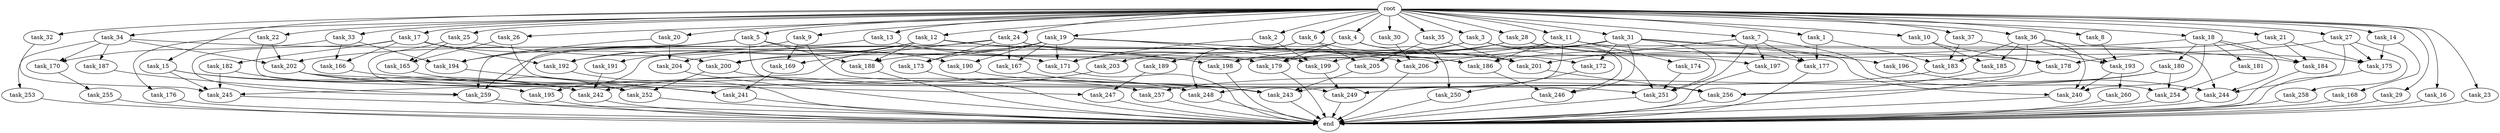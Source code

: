 digraph G {
  task_8 [size="102.400000"];
  task_173 [size="61847529062.400002"];
  task_189 [size="7730941132.800000"];
  task_17 [size="102.400000"];
  task_204 [size="116823110451.200012"];
  task_242 [size="176093659136.000000"];
  task_35 [size="102.400000"];
  task_26 [size="102.400000"];
  task_15 [size="102.400000"];
  task_252 [size="134002979635.200012"];
  task_178 [size="66142496358.400002"];
  task_251 [size="257698037760.000000"];
  task_167 [size="61847529062.400002"];
  task_255 [size="13743895347.200001"];
  task_206 [size="83322365542.400009"];
  task_33 [size="102.400000"];
  task_186 [size="111669149696.000000"];
  task_205 [size="91053306675.200012"];
  task_169 [size="85899345920.000000"];
  task_176 [size="21474836480.000000"];
  task_13 [size="102.400000"];
  task_30 [size="102.400000"];
  task_5 [size="102.400000"];
  task_36 [size="102.400000"];
  task_200 [size="48103633715.200005"];
  task_201 [size="180388626432.000000"];
  task_6 [size="102.400000"];
  task_7 [size="102.400000"];
  task_240 [size="123695058124.800003"];
  task_22 [size="102.400000"];
  task_241 [size="181247619891.200012"];
  task_3 [size="102.400000"];
  task_179 [size="69578470195.199997"];
  task_187 [size="3435973836.800000"];
  task_188 [size="55834574848.000000"];
  task_183 [size="158913789952.000000"];
  task_193 [size="92771293593.600006"];
  task_259 [size="108233175859.200012"];
  task_191 [size="3435973836.800000"];
  task_260 [size="3435973836.800000"];
  task_175 [size="146028888064.000000"];
  task_253 [size="3435973836.800000"];
  task_202 [size="32641751449.600002"];
  root [size="0.000000"];
  task_182 [size="13743895347.200001"];
  task_258 [size="13743895347.200001"];
  task_245 [size="145169894604.800018"];
  task_12 [size="102.400000"];
  task_21 [size="102.400000"];
  task_18 [size="102.400000"];
  task_180 [size="85899345920.000000"];
  task_31 [size="102.400000"];
  task_244 [size="188978561024.000000"];
  task_27 [size="102.400000"];
  task_9 [size="102.400000"];
  task_1 [size="102.400000"];
  task_192 [size="72155450572.800003"];
  task_28 [size="102.400000"];
  task_174 [size="7730941132.800000"];
  task_247 [size="73014444032.000000"];
  task_29 [size="102.400000"];
  task_185 [size="24910810316.800003"];
  task_34 [size="102.400000"];
  task_10 [size="102.400000"];
  task_181 [size="85899345920.000000"];
  task_177 [size="163208757248.000000"];
  task_194 [size="121118077747.200012"];
  task_2 [size="102.400000"];
  task_171 [size="159772783411.200012"];
  end [size="0.000000"];
  task_184 [size="163208757248.000000"];
  task_197 [size="116823110451.200012"];
  task_16 [size="102.400000"];
  task_14 [size="102.400000"];
  task_24 [size="102.400000"];
  task_198 [size="60988535603.200005"];
  task_195 [size="61847529062.400002"];
  task_243 [size="69578470195.199997"];
  task_257 [size="24910810316.800003"];
  task_19 [size="102.400000"];
  task_32 [size="102.400000"];
  task_196 [size="30923764531.200001"];
  task_170 [size="17179869184.000000"];
  task_25 [size="102.400000"];
  task_4 [size="102.400000"];
  task_172 [size="38654705664.000000"];
  task_166 [size="27487790694.400002"];
  task_254 [size="121118077747.200012"];
  task_23 [size="102.400000"];
  task_37 [size="102.400000"];
  task_256 [size="140015933849.600006"];
  task_168 [size="54975581388.800003"];
  task_190 [size="52398601011.200005"];
  task_249 [size="66142496358.400002"];
  task_165 [size="91053306675.200012"];
  task_20 [size="102.400000"];
  task_250 [size="77309411328.000000"];
  task_246 [size="69578470195.199997"];
  task_203 [size="21474836480.000000"];
  task_199 [size="202722456371.200012"];
  task_11 [size="102.400000"];
  task_248 [size="154618822656.000000"];

  task_8 -> task_193 [size="33554432.000000"];
  task_173 -> end [size="1.000000"];
  task_189 -> task_247 [size="679477248.000000"];
  task_17 -> task_166 [size="134217728.000000"];
  task_17 -> task_192 [size="134217728.000000"];
  task_17 -> task_182 [size="134217728.000000"];
  task_17 -> task_259 [size="134217728.000000"];
  task_17 -> task_200 [size="134217728.000000"];
  task_204 -> end [size="1.000000"];
  task_242 -> end [size="1.000000"];
  task_35 -> task_201 [size="679477248.000000"];
  task_35 -> task_205 [size="679477248.000000"];
  task_26 -> task_165 [size="679477248.000000"];
  task_26 -> task_248 [size="679477248.000000"];
  task_15 -> task_245 [size="301989888.000000"];
  task_15 -> task_242 [size="301989888.000000"];
  task_15 -> task_195 [size="301989888.000000"];
  task_252 -> end [size="1.000000"];
  task_178 -> end [size="1.000000"];
  task_251 -> end [size="1.000000"];
  task_167 -> task_243 [size="33554432.000000"];
  task_255 -> end [size="1.000000"];
  task_206 -> end [size="1.000000"];
  task_33 -> task_194 [size="134217728.000000"];
  task_33 -> task_170 [size="134217728.000000"];
  task_33 -> task_166 [size="134217728.000000"];
  task_186 -> task_246 [size="75497472.000000"];
  task_205 -> task_243 [size="75497472.000000"];
  task_169 -> task_241 [size="679477248.000000"];
  task_176 -> end [size="1.000000"];
  task_13 -> task_198 [size="411041792.000000"];
  task_13 -> task_259 [size="411041792.000000"];
  task_30 -> task_206 [size="209715200.000000"];
  task_5 -> task_190 [size="209715200.000000"];
  task_5 -> task_194 [size="209715200.000000"];
  task_5 -> task_252 [size="209715200.000000"];
  task_5 -> task_249 [size="209715200.000000"];
  task_5 -> task_188 [size="209715200.000000"];
  task_5 -> task_259 [size="209715200.000000"];
  task_36 -> task_185 [size="33554432.000000"];
  task_36 -> task_240 [size="33554432.000000"];
  task_36 -> task_183 [size="33554432.000000"];
  task_36 -> task_193 [size="33554432.000000"];
  task_36 -> task_243 [size="33554432.000000"];
  task_36 -> task_244 [size="33554432.000000"];
  task_200 -> task_252 [size="679477248.000000"];
  task_200 -> task_248 [size="679477248.000000"];
  task_201 -> task_256 [size="536870912.000000"];
  task_6 -> task_201 [size="209715200.000000"];
  task_6 -> task_203 [size="209715200.000000"];
  task_6 -> task_171 [size="209715200.000000"];
  task_6 -> task_205 [size="209715200.000000"];
  task_7 -> task_201 [size="838860800.000000"];
  task_7 -> task_197 [size="838860800.000000"];
  task_7 -> task_177 [size="838860800.000000"];
  task_7 -> task_251 [size="838860800.000000"];
  task_7 -> task_254 [size="838860800.000000"];
  task_240 -> end [size="1.000000"];
  task_22 -> task_202 [size="209715200.000000"];
  task_22 -> task_176 [size="209715200.000000"];
  task_22 -> task_252 [size="209715200.000000"];
  task_241 -> end [size="1.000000"];
  task_3 -> task_251 [size="301989888.000000"];
  task_3 -> task_200 [size="301989888.000000"];
  task_3 -> task_197 [size="301989888.000000"];
  task_3 -> task_179 [size="301989888.000000"];
  task_3 -> task_246 [size="301989888.000000"];
  task_179 -> end [size="1.000000"];
  task_187 -> task_259 [size="301989888.000000"];
  task_188 -> end [size="1.000000"];
  task_183 -> task_249 [size="134217728.000000"];
  task_193 -> task_260 [size="33554432.000000"];
  task_193 -> task_240 [size="33554432.000000"];
  task_259 -> end [size="1.000000"];
  task_191 -> task_242 [size="411041792.000000"];
  task_260 -> end [size="1.000000"];
  task_175 -> end [size="1.000000"];
  task_253 -> end [size="1.000000"];
  task_202 -> task_242 [size="33554432.000000"];
  task_202 -> task_257 [size="33554432.000000"];
  task_202 -> task_247 [size="33554432.000000"];
  root -> task_8 [size="1.000000"];
  root -> task_14 [size="1.000000"];
  root -> task_24 [size="1.000000"];
  root -> task_13 [size="1.000000"];
  root -> task_33 [size="1.000000"];
  root -> task_12 [size="1.000000"];
  root -> task_21 [size="1.000000"];
  root -> task_18 [size="1.000000"];
  root -> task_22 [size="1.000000"];
  root -> task_31 [size="1.000000"];
  root -> task_9 [size="1.000000"];
  root -> task_5 [size="1.000000"];
  root -> task_36 [size="1.000000"];
  root -> task_32 [size="1.000000"];
  root -> task_26 [size="1.000000"];
  root -> task_15 [size="1.000000"];
  root -> task_6 [size="1.000000"];
  root -> task_4 [size="1.000000"];
  root -> task_25 [size="1.000000"];
  root -> task_30 [size="1.000000"];
  root -> task_34 [size="1.000000"];
  root -> task_3 [size="1.000000"];
  root -> task_19 [size="1.000000"];
  root -> task_10 [size="1.000000"];
  root -> task_23 [size="1.000000"];
  root -> task_37 [size="1.000000"];
  root -> task_1 [size="1.000000"];
  root -> task_17 [size="1.000000"];
  root -> task_2 [size="1.000000"];
  root -> task_29 [size="1.000000"];
  root -> task_20 [size="1.000000"];
  root -> task_35 [size="1.000000"];
  root -> task_7 [size="1.000000"];
  root -> task_27 [size="1.000000"];
  root -> task_11 [size="1.000000"];
  root -> task_28 [size="1.000000"];
  root -> task_16 [size="1.000000"];
  task_182 -> task_245 [size="134217728.000000"];
  task_182 -> task_242 [size="134217728.000000"];
  task_258 -> end [size="1.000000"];
  task_245 -> end [size="1.000000"];
  task_12 -> task_188 [size="33554432.000000"];
  task_12 -> task_200 [size="33554432.000000"];
  task_12 -> task_191 [size="33554432.000000"];
  task_12 -> task_201 [size="33554432.000000"];
  task_12 -> task_198 [size="33554432.000000"];
  task_12 -> task_192 [size="33554432.000000"];
  task_21 -> task_184 [size="679477248.000000"];
  task_21 -> task_175 [size="679477248.000000"];
  task_21 -> task_186 [size="679477248.000000"];
  task_18 -> task_199 [size="838860800.000000"];
  task_18 -> task_181 [size="838860800.000000"];
  task_18 -> task_184 [size="838860800.000000"];
  task_18 -> task_180 [size="838860800.000000"];
  task_18 -> task_240 [size="838860800.000000"];
  task_18 -> task_244 [size="838860800.000000"];
  task_180 -> task_257 [size="209715200.000000"];
  task_180 -> task_256 [size="209715200.000000"];
  task_180 -> task_254 [size="209715200.000000"];
  task_31 -> task_172 [size="301989888.000000"];
  task_31 -> task_246 [size="301989888.000000"];
  task_31 -> task_251 [size="301989888.000000"];
  task_31 -> task_188 [size="301989888.000000"];
  task_31 -> task_196 [size="301989888.000000"];
  task_31 -> task_206 [size="301989888.000000"];
  task_31 -> task_240 [size="301989888.000000"];
  task_244 -> end [size="1.000000"];
  task_27 -> task_175 [size="134217728.000000"];
  task_27 -> task_178 [size="134217728.000000"];
  task_27 -> task_258 [size="134217728.000000"];
  task_27 -> task_244 [size="134217728.000000"];
  task_9 -> task_251 [size="536870912.000000"];
  task_9 -> task_169 [size="536870912.000000"];
  task_9 -> task_192 [size="536870912.000000"];
  task_1 -> task_177 [size="679477248.000000"];
  task_1 -> task_183 [size="679477248.000000"];
  task_192 -> end [size="1.000000"];
  task_28 -> task_202 [size="75497472.000000"];
  task_28 -> task_198 [size="75497472.000000"];
  task_28 -> task_175 [size="75497472.000000"];
  task_28 -> task_177 [size="75497472.000000"];
  task_174 -> task_251 [size="536870912.000000"];
  task_247 -> end [size="1.000000"];
  task_29 -> end [size="1.000000"];
  task_185 -> task_256 [size="411041792.000000"];
  task_34 -> task_202 [size="33554432.000000"];
  task_34 -> task_170 [size="33554432.000000"];
  task_34 -> task_253 [size="33554432.000000"];
  task_34 -> task_186 [size="33554432.000000"];
  task_34 -> task_187 [size="33554432.000000"];
  task_10 -> task_185 [size="209715200.000000"];
  task_10 -> task_178 [size="209715200.000000"];
  task_181 -> task_254 [size="134217728.000000"];
  task_177 -> end [size="1.000000"];
  task_194 -> task_241 [size="411041792.000000"];
  task_2 -> task_199 [size="838860800.000000"];
  task_2 -> task_171 [size="838860800.000000"];
  task_171 -> end [size="1.000000"];
  task_184 -> end [size="1.000000"];
  task_197 -> end [size="1.000000"];
  task_16 -> end [size="1.000000"];
  task_14 -> task_175 [size="536870912.000000"];
  task_14 -> task_168 [size="536870912.000000"];
  task_24 -> task_167 [size="301989888.000000"];
  task_24 -> task_195 [size="301989888.000000"];
  task_24 -> task_179 [size="301989888.000000"];
  task_24 -> task_169 [size="301989888.000000"];
  task_24 -> task_178 [size="301989888.000000"];
  task_24 -> task_173 [size="301989888.000000"];
  task_198 -> end [size="1.000000"];
  task_195 -> end [size="1.000000"];
  task_243 -> end [size="1.000000"];
  task_257 -> end [size="1.000000"];
  task_19 -> task_190 [size="301989888.000000"];
  task_19 -> task_167 [size="301989888.000000"];
  task_19 -> task_173 [size="301989888.000000"];
  task_19 -> task_245 [size="301989888.000000"];
  task_19 -> task_204 [size="301989888.000000"];
  task_19 -> task_199 [size="301989888.000000"];
  task_19 -> task_206 [size="301989888.000000"];
  task_19 -> task_171 [size="301989888.000000"];
  task_19 -> task_186 [size="301989888.000000"];
  task_32 -> task_245 [size="679477248.000000"];
  task_196 -> task_244 [size="838860800.000000"];
  task_170 -> task_255 [size="134217728.000000"];
  task_25 -> task_165 [size="209715200.000000"];
  task_25 -> task_171 [size="209715200.000000"];
  task_25 -> task_252 [size="209715200.000000"];
  task_4 -> task_189 [size="75497472.000000"];
  task_4 -> task_172 [size="75497472.000000"];
  task_4 -> task_250 [size="75497472.000000"];
  task_4 -> task_179 [size="75497472.000000"];
  task_4 -> task_248 [size="75497472.000000"];
  task_172 -> task_250 [size="679477248.000000"];
  task_166 -> task_243 [size="536870912.000000"];
  task_254 -> end [size="1.000000"];
  task_23 -> end [size="1.000000"];
  task_37 -> task_183 [size="838860800.000000"];
  task_37 -> task_193 [size="838860800.000000"];
  task_256 -> end [size="1.000000"];
  task_168 -> end [size="1.000000"];
  task_190 -> task_256 [size="209715200.000000"];
  task_249 -> end [size="1.000000"];
  task_165 -> task_241 [size="679477248.000000"];
  task_20 -> task_194 [size="838860800.000000"];
  task_20 -> task_204 [size="838860800.000000"];
  task_250 -> end [size="1.000000"];
  task_246 -> end [size="1.000000"];
  task_203 -> task_242 [size="838860800.000000"];
  task_199 -> task_249 [size="301989888.000000"];
  task_11 -> task_198 [size="75497472.000000"];
  task_11 -> task_174 [size="75497472.000000"];
  task_11 -> task_248 [size="75497472.000000"];
  task_11 -> task_184 [size="75497472.000000"];
  task_11 -> task_186 [size="75497472.000000"];
  task_248 -> end [size="1.000000"];
}
